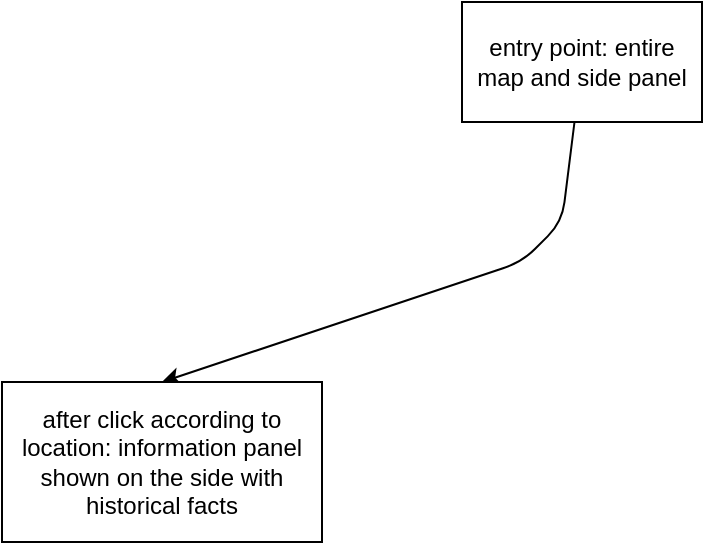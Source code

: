 <mxfile version="20.4.0" type="github">
  <diagram id="AQFI6UG3dmrKnwbbd0p1" name="Page-1">
    <mxGraphModel dx="1422" dy="751" grid="1" gridSize="10" guides="1" tooltips="1" connect="1" arrows="1" fold="1" page="1" pageScale="1" pageWidth="850" pageHeight="1100" math="0" shadow="0">
      <root>
        <mxCell id="0" />
        <mxCell id="1" parent="0" />
        <mxCell id="3" style="edgeStyle=none;html=1;entryX=0.5;entryY=0;entryDx=0;entryDy=0;" parent="1" source="2" target="4" edge="1">
          <mxGeometry relative="1" as="geometry">
            <mxPoint x="390" y="210" as="targetPoint" />
            <Array as="points">
              <mxPoint x="380" y="170" />
              <mxPoint x="360" y="190" />
            </Array>
          </mxGeometry>
        </mxCell>
        <mxCell id="2" value="&lt;div&gt;entry point: entire map and side panel&lt;/div&gt;" style="whiteSpace=wrap;html=1;" parent="1" vertex="1">
          <mxGeometry x="330" y="60" width="120" height="60" as="geometry" />
        </mxCell>
        <mxCell id="4" value="after click according to location: information panel shown on the side with historical facts" style="whiteSpace=wrap;html=1;" parent="1" vertex="1">
          <mxGeometry x="100" y="250" width="160" height="80" as="geometry" />
        </mxCell>
      </root>
    </mxGraphModel>
  </diagram>
</mxfile>
